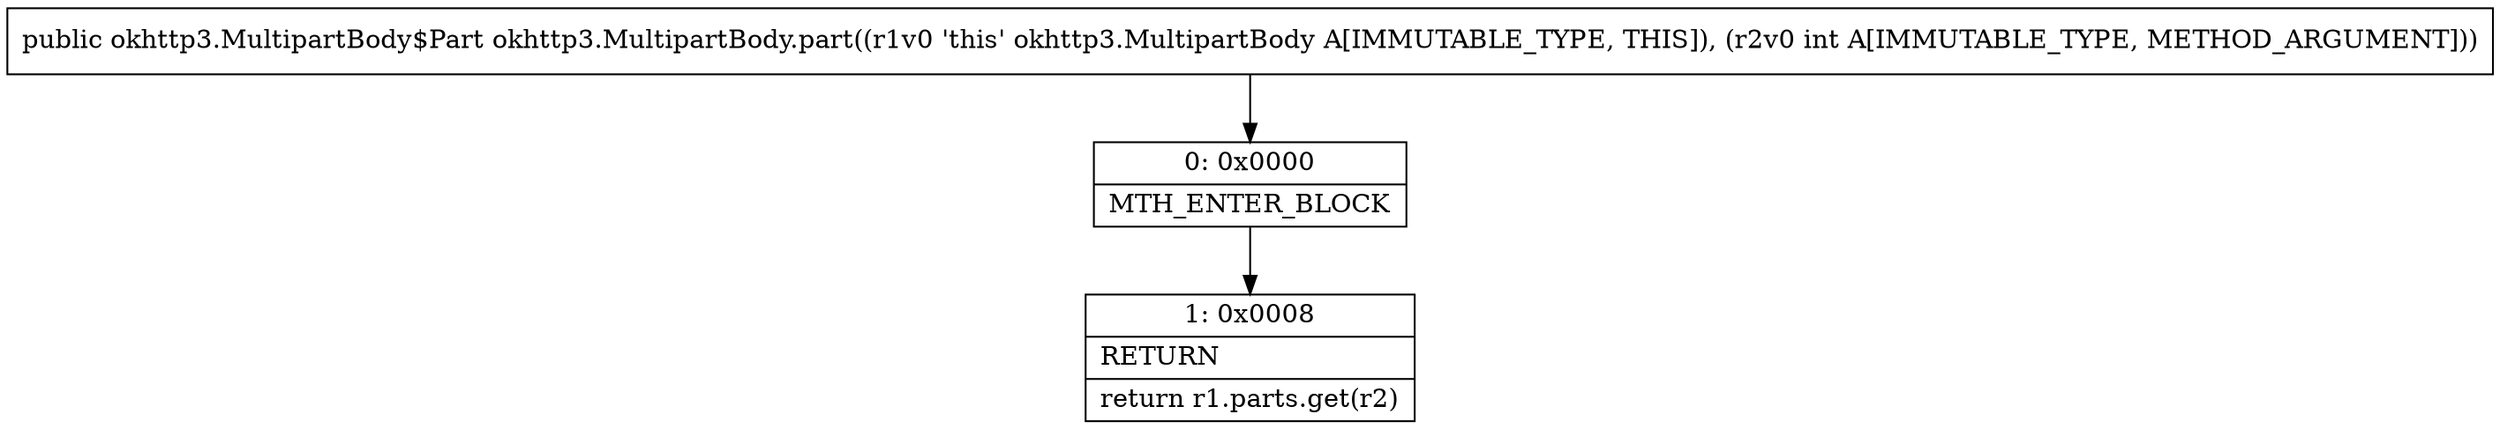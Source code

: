 digraph "CFG forokhttp3.MultipartBody.part(I)Lokhttp3\/MultipartBody$Part;" {
Node_0 [shape=record,label="{0\:\ 0x0000|MTH_ENTER_BLOCK\l}"];
Node_1 [shape=record,label="{1\:\ 0x0008|RETURN\l|return r1.parts.get(r2)\l}"];
MethodNode[shape=record,label="{public okhttp3.MultipartBody$Part okhttp3.MultipartBody.part((r1v0 'this' okhttp3.MultipartBody A[IMMUTABLE_TYPE, THIS]), (r2v0 int A[IMMUTABLE_TYPE, METHOD_ARGUMENT])) }"];
MethodNode -> Node_0;
Node_0 -> Node_1;
}

